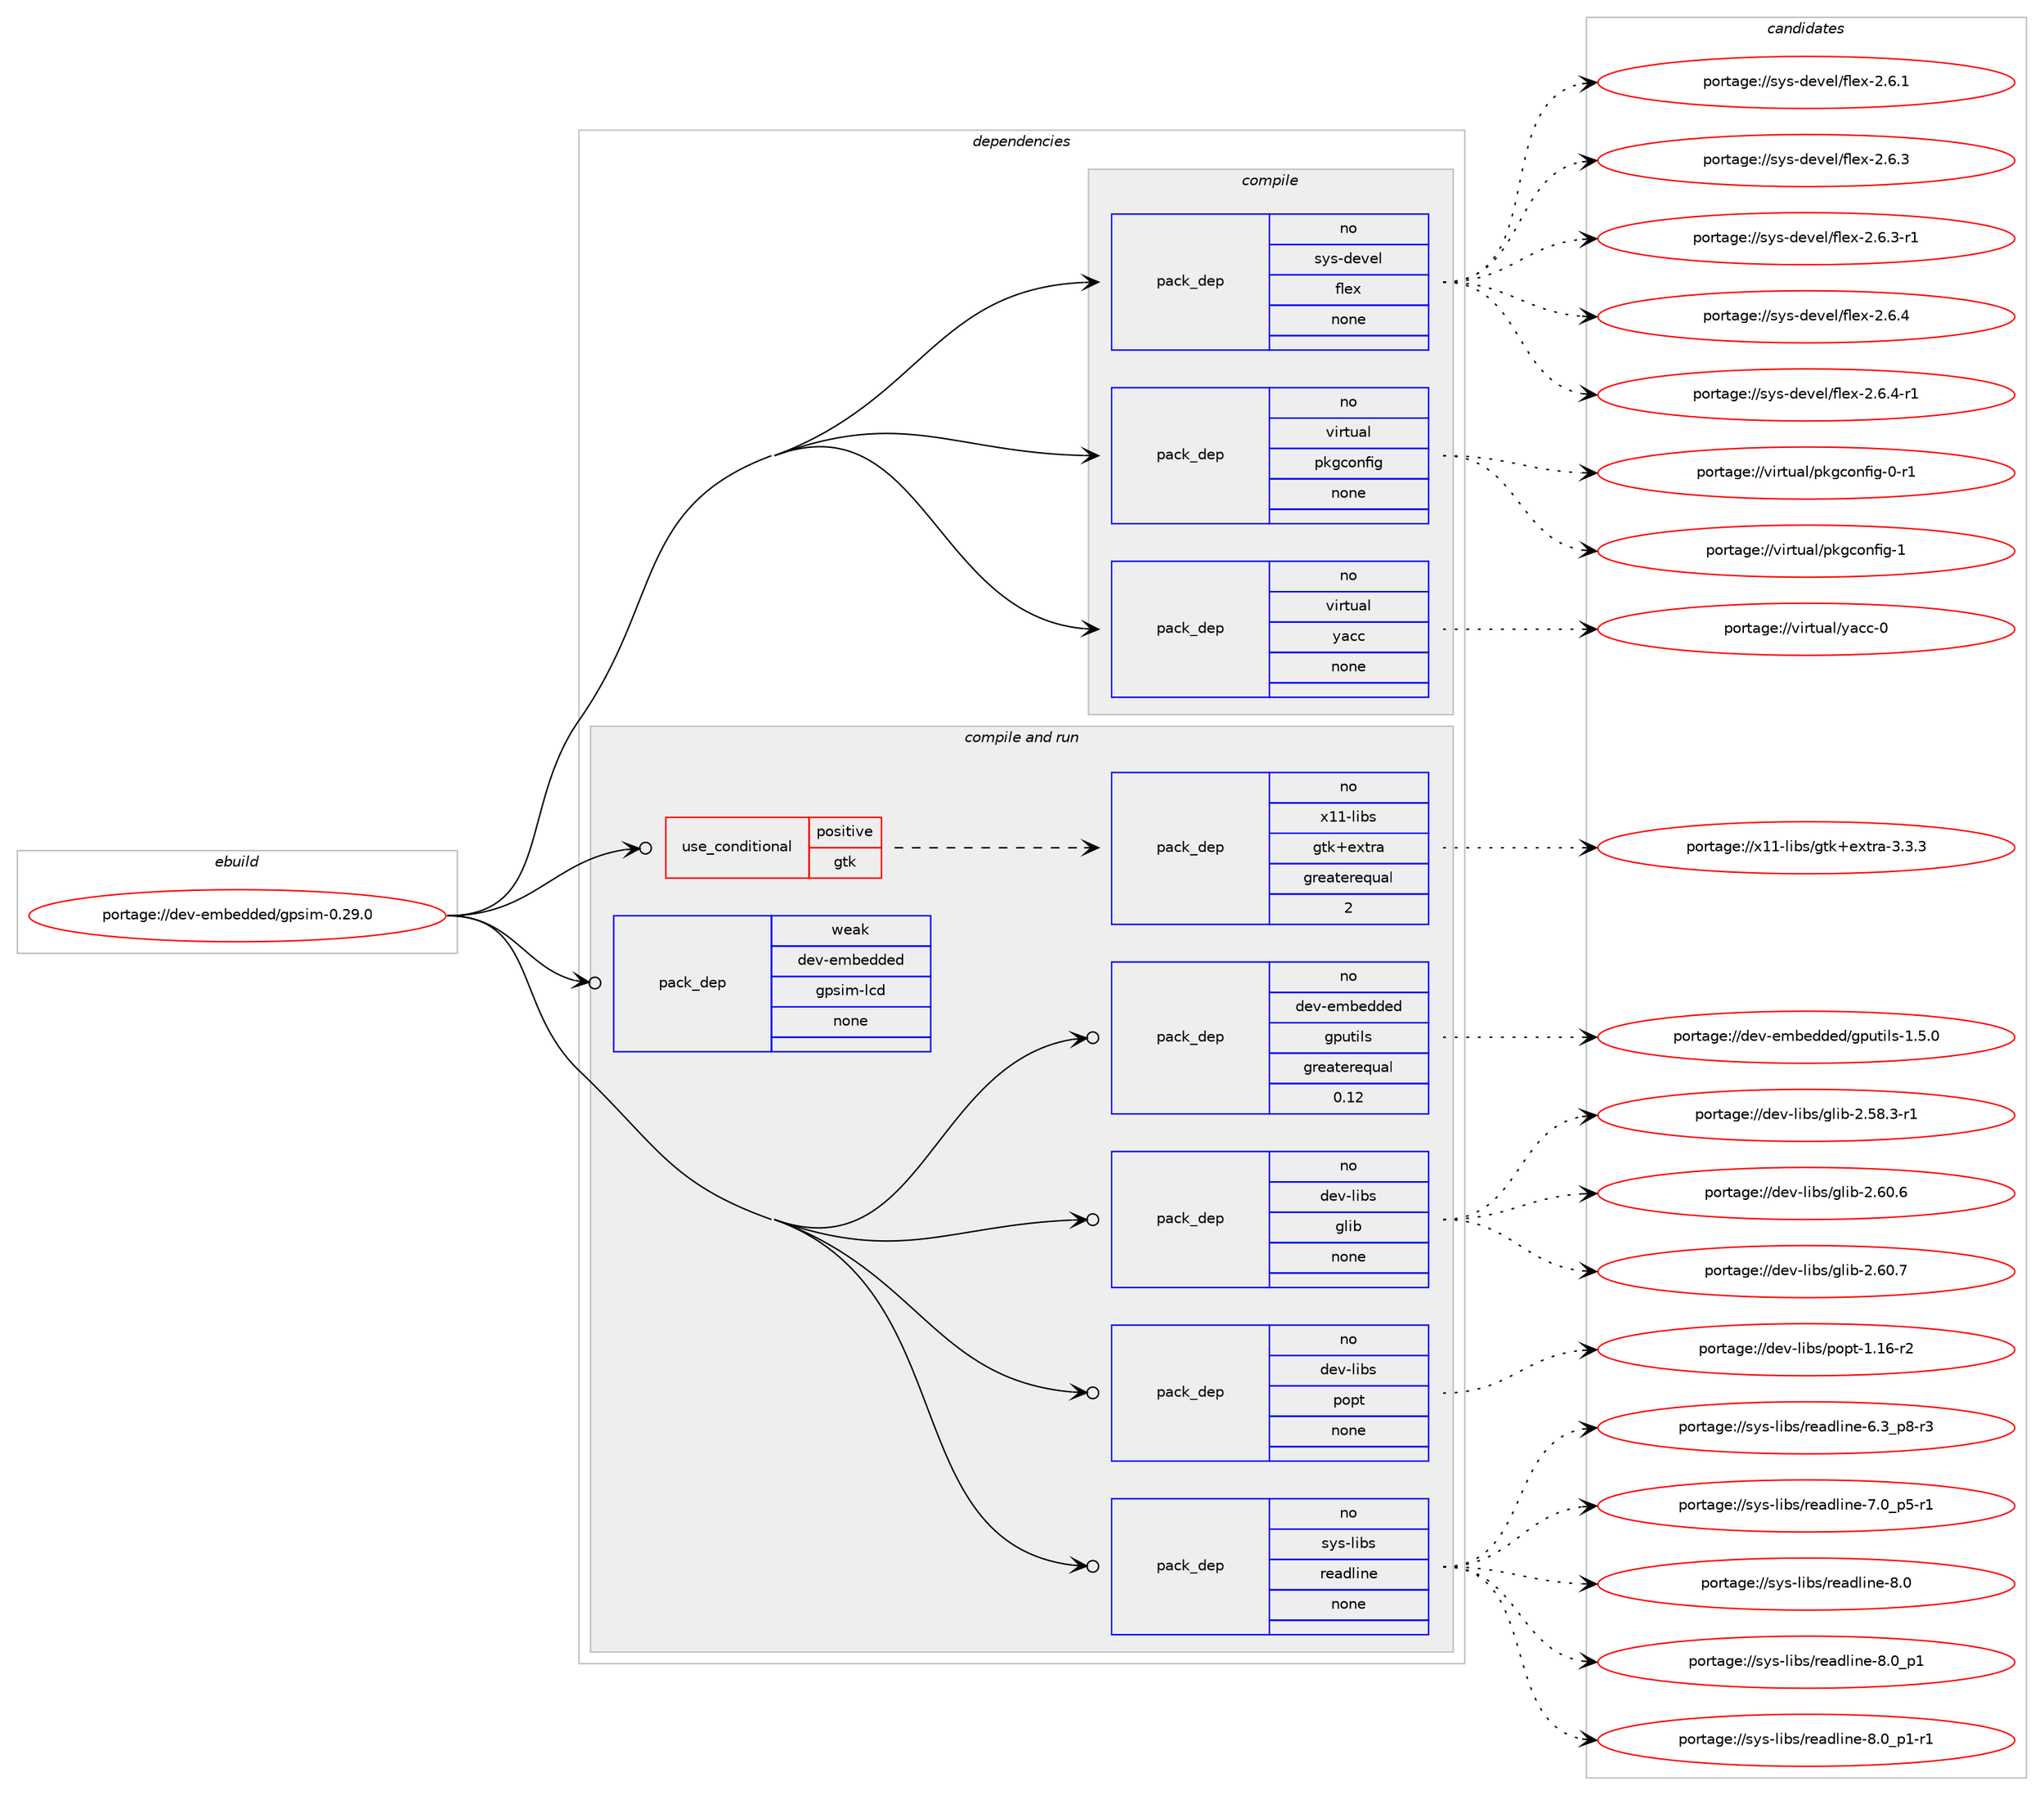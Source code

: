 digraph prolog {

# *************
# Graph options
# *************

newrank=true;
concentrate=true;
compound=true;
graph [rankdir=LR,fontname=Helvetica,fontsize=10,ranksep=1.5];#, ranksep=2.5, nodesep=0.2];
edge  [arrowhead=vee];
node  [fontname=Helvetica,fontsize=10];

# **********
# The ebuild
# **********

subgraph cluster_leftcol {
color=gray;
rank=same;
label=<<i>ebuild</i>>;
id [label="portage://dev-embedded/gpsim-0.29.0", color=red, width=4, href="../dev-embedded/gpsim-0.29.0.svg"];
}

# ****************
# The dependencies
# ****************

subgraph cluster_midcol {
color=gray;
label=<<i>dependencies</i>>;
subgraph cluster_compile {
fillcolor="#eeeeee";
style=filled;
label=<<i>compile</i>>;
subgraph pack44336 {
dependency59428 [label=<<TABLE BORDER="0" CELLBORDER="1" CELLSPACING="0" CELLPADDING="4" WIDTH="220"><TR><TD ROWSPAN="6" CELLPADDING="30">pack_dep</TD></TR><TR><TD WIDTH="110">no</TD></TR><TR><TD>sys-devel</TD></TR><TR><TD>flex</TD></TR><TR><TD>none</TD></TR><TR><TD></TD></TR></TABLE>>, shape=none, color=blue];
}
id:e -> dependency59428:w [weight=20,style="solid",arrowhead="vee"];
subgraph pack44337 {
dependency59429 [label=<<TABLE BORDER="0" CELLBORDER="1" CELLSPACING="0" CELLPADDING="4" WIDTH="220"><TR><TD ROWSPAN="6" CELLPADDING="30">pack_dep</TD></TR><TR><TD WIDTH="110">no</TD></TR><TR><TD>virtual</TD></TR><TR><TD>pkgconfig</TD></TR><TR><TD>none</TD></TR><TR><TD></TD></TR></TABLE>>, shape=none, color=blue];
}
id:e -> dependency59429:w [weight=20,style="solid",arrowhead="vee"];
subgraph pack44338 {
dependency59430 [label=<<TABLE BORDER="0" CELLBORDER="1" CELLSPACING="0" CELLPADDING="4" WIDTH="220"><TR><TD ROWSPAN="6" CELLPADDING="30">pack_dep</TD></TR><TR><TD WIDTH="110">no</TD></TR><TR><TD>virtual</TD></TR><TR><TD>yacc</TD></TR><TR><TD>none</TD></TR><TR><TD></TD></TR></TABLE>>, shape=none, color=blue];
}
id:e -> dependency59430:w [weight=20,style="solid",arrowhead="vee"];
}
subgraph cluster_compileandrun {
fillcolor="#eeeeee";
style=filled;
label=<<i>compile and run</i>>;
subgraph cond13776 {
dependency59431 [label=<<TABLE BORDER="0" CELLBORDER="1" CELLSPACING="0" CELLPADDING="4"><TR><TD ROWSPAN="3" CELLPADDING="10">use_conditional</TD></TR><TR><TD>positive</TD></TR><TR><TD>gtk</TD></TR></TABLE>>, shape=none, color=red];
subgraph pack44339 {
dependency59432 [label=<<TABLE BORDER="0" CELLBORDER="1" CELLSPACING="0" CELLPADDING="4" WIDTH="220"><TR><TD ROWSPAN="6" CELLPADDING="30">pack_dep</TD></TR><TR><TD WIDTH="110">no</TD></TR><TR><TD>x11-libs</TD></TR><TR><TD>gtk+extra</TD></TR><TR><TD>greaterequal</TD></TR><TR><TD>2</TD></TR></TABLE>>, shape=none, color=blue];
}
dependency59431:e -> dependency59432:w [weight=20,style="dashed",arrowhead="vee"];
}
id:e -> dependency59431:w [weight=20,style="solid",arrowhead="odotvee"];
subgraph pack44340 {
dependency59433 [label=<<TABLE BORDER="0" CELLBORDER="1" CELLSPACING="0" CELLPADDING="4" WIDTH="220"><TR><TD ROWSPAN="6" CELLPADDING="30">pack_dep</TD></TR><TR><TD WIDTH="110">no</TD></TR><TR><TD>dev-embedded</TD></TR><TR><TD>gputils</TD></TR><TR><TD>greaterequal</TD></TR><TR><TD>0.12</TD></TR></TABLE>>, shape=none, color=blue];
}
id:e -> dependency59433:w [weight=20,style="solid",arrowhead="odotvee"];
subgraph pack44341 {
dependency59434 [label=<<TABLE BORDER="0" CELLBORDER="1" CELLSPACING="0" CELLPADDING="4" WIDTH="220"><TR><TD ROWSPAN="6" CELLPADDING="30">pack_dep</TD></TR><TR><TD WIDTH="110">no</TD></TR><TR><TD>dev-libs</TD></TR><TR><TD>glib</TD></TR><TR><TD>none</TD></TR><TR><TD></TD></TR></TABLE>>, shape=none, color=blue];
}
id:e -> dependency59434:w [weight=20,style="solid",arrowhead="odotvee"];
subgraph pack44342 {
dependency59435 [label=<<TABLE BORDER="0" CELLBORDER="1" CELLSPACING="0" CELLPADDING="4" WIDTH="220"><TR><TD ROWSPAN="6" CELLPADDING="30">pack_dep</TD></TR><TR><TD WIDTH="110">no</TD></TR><TR><TD>dev-libs</TD></TR><TR><TD>popt</TD></TR><TR><TD>none</TD></TR><TR><TD></TD></TR></TABLE>>, shape=none, color=blue];
}
id:e -> dependency59435:w [weight=20,style="solid",arrowhead="odotvee"];
subgraph pack44343 {
dependency59436 [label=<<TABLE BORDER="0" CELLBORDER="1" CELLSPACING="0" CELLPADDING="4" WIDTH="220"><TR><TD ROWSPAN="6" CELLPADDING="30">pack_dep</TD></TR><TR><TD WIDTH="110">no</TD></TR><TR><TD>sys-libs</TD></TR><TR><TD>readline</TD></TR><TR><TD>none</TD></TR><TR><TD></TD></TR></TABLE>>, shape=none, color=blue];
}
id:e -> dependency59436:w [weight=20,style="solid",arrowhead="odotvee"];
subgraph pack44344 {
dependency59437 [label=<<TABLE BORDER="0" CELLBORDER="1" CELLSPACING="0" CELLPADDING="4" WIDTH="220"><TR><TD ROWSPAN="6" CELLPADDING="30">pack_dep</TD></TR><TR><TD WIDTH="110">weak</TD></TR><TR><TD>dev-embedded</TD></TR><TR><TD>gpsim-lcd</TD></TR><TR><TD>none</TD></TR><TR><TD></TD></TR></TABLE>>, shape=none, color=blue];
}
id:e -> dependency59437:w [weight=20,style="solid",arrowhead="odotvee"];
}
subgraph cluster_run {
fillcolor="#eeeeee";
style=filled;
label=<<i>run</i>>;
}
}

# **************
# The candidates
# **************

subgraph cluster_choices {
rank=same;
color=gray;
label=<<i>candidates</i>>;

subgraph choice44336 {
color=black;
nodesep=1;
choiceportage1151211154510010111810110847102108101120455046544649 [label="portage://sys-devel/flex-2.6.1", color=red, width=4,href="../sys-devel/flex-2.6.1.svg"];
choiceportage1151211154510010111810110847102108101120455046544651 [label="portage://sys-devel/flex-2.6.3", color=red, width=4,href="../sys-devel/flex-2.6.3.svg"];
choiceportage11512111545100101118101108471021081011204550465446514511449 [label="portage://sys-devel/flex-2.6.3-r1", color=red, width=4,href="../sys-devel/flex-2.6.3-r1.svg"];
choiceportage1151211154510010111810110847102108101120455046544652 [label="portage://sys-devel/flex-2.6.4", color=red, width=4,href="../sys-devel/flex-2.6.4.svg"];
choiceportage11512111545100101118101108471021081011204550465446524511449 [label="portage://sys-devel/flex-2.6.4-r1", color=red, width=4,href="../sys-devel/flex-2.6.4-r1.svg"];
dependency59428:e -> choiceportage1151211154510010111810110847102108101120455046544649:w [style=dotted,weight="100"];
dependency59428:e -> choiceportage1151211154510010111810110847102108101120455046544651:w [style=dotted,weight="100"];
dependency59428:e -> choiceportage11512111545100101118101108471021081011204550465446514511449:w [style=dotted,weight="100"];
dependency59428:e -> choiceportage1151211154510010111810110847102108101120455046544652:w [style=dotted,weight="100"];
dependency59428:e -> choiceportage11512111545100101118101108471021081011204550465446524511449:w [style=dotted,weight="100"];
}
subgraph choice44337 {
color=black;
nodesep=1;
choiceportage11810511411611797108471121071039911111010210510345484511449 [label="portage://virtual/pkgconfig-0-r1", color=red, width=4,href="../virtual/pkgconfig-0-r1.svg"];
choiceportage1181051141161179710847112107103991111101021051034549 [label="portage://virtual/pkgconfig-1", color=red, width=4,href="../virtual/pkgconfig-1.svg"];
dependency59429:e -> choiceportage11810511411611797108471121071039911111010210510345484511449:w [style=dotted,weight="100"];
dependency59429:e -> choiceportage1181051141161179710847112107103991111101021051034549:w [style=dotted,weight="100"];
}
subgraph choice44338 {
color=black;
nodesep=1;
choiceportage11810511411611797108471219799994548 [label="portage://virtual/yacc-0", color=red, width=4,href="../virtual/yacc-0.svg"];
dependency59430:e -> choiceportage11810511411611797108471219799994548:w [style=dotted,weight="100"];
}
subgraph choice44339 {
color=black;
nodesep=1;
choiceportage12049494510810598115471031161074310112011611497455146514651 [label="portage://x11-libs/gtk+extra-3.3.3", color=red, width=4,href="../x11-libs/gtk+extra-3.3.3.svg"];
dependency59432:e -> choiceportage12049494510810598115471031161074310112011611497455146514651:w [style=dotted,weight="100"];
}
subgraph choice44340 {
color=black;
nodesep=1;
choiceportage100101118451011099810110010010110047103112117116105108115454946534648 [label="portage://dev-embedded/gputils-1.5.0", color=red, width=4,href="../dev-embedded/gputils-1.5.0.svg"];
dependency59433:e -> choiceportage100101118451011099810110010010110047103112117116105108115454946534648:w [style=dotted,weight="100"];
}
subgraph choice44341 {
color=black;
nodesep=1;
choiceportage10010111845108105981154710310810598455046535646514511449 [label="portage://dev-libs/glib-2.58.3-r1", color=red, width=4,href="../dev-libs/glib-2.58.3-r1.svg"];
choiceportage1001011184510810598115471031081059845504654484654 [label="portage://dev-libs/glib-2.60.6", color=red, width=4,href="../dev-libs/glib-2.60.6.svg"];
choiceportage1001011184510810598115471031081059845504654484655 [label="portage://dev-libs/glib-2.60.7", color=red, width=4,href="../dev-libs/glib-2.60.7.svg"];
dependency59434:e -> choiceportage10010111845108105981154710310810598455046535646514511449:w [style=dotted,weight="100"];
dependency59434:e -> choiceportage1001011184510810598115471031081059845504654484654:w [style=dotted,weight="100"];
dependency59434:e -> choiceportage1001011184510810598115471031081059845504654484655:w [style=dotted,weight="100"];
}
subgraph choice44342 {
color=black;
nodesep=1;
choiceportage10010111845108105981154711211111211645494649544511450 [label="portage://dev-libs/popt-1.16-r2", color=red, width=4,href="../dev-libs/popt-1.16-r2.svg"];
dependency59435:e -> choiceportage10010111845108105981154711211111211645494649544511450:w [style=dotted,weight="100"];
}
subgraph choice44343 {
color=black;
nodesep=1;
choiceportage115121115451081059811547114101971001081051101014554465195112564511451 [label="portage://sys-libs/readline-6.3_p8-r3", color=red, width=4,href="../sys-libs/readline-6.3_p8-r3.svg"];
choiceportage115121115451081059811547114101971001081051101014555464895112534511449 [label="portage://sys-libs/readline-7.0_p5-r1", color=red, width=4,href="../sys-libs/readline-7.0_p5-r1.svg"];
choiceportage1151211154510810598115471141019710010810511010145564648 [label="portage://sys-libs/readline-8.0", color=red, width=4,href="../sys-libs/readline-8.0.svg"];
choiceportage11512111545108105981154711410197100108105110101455646489511249 [label="portage://sys-libs/readline-8.0_p1", color=red, width=4,href="../sys-libs/readline-8.0_p1.svg"];
choiceportage115121115451081059811547114101971001081051101014556464895112494511449 [label="portage://sys-libs/readline-8.0_p1-r1", color=red, width=4,href="../sys-libs/readline-8.0_p1-r1.svg"];
dependency59436:e -> choiceportage115121115451081059811547114101971001081051101014554465195112564511451:w [style=dotted,weight="100"];
dependency59436:e -> choiceportage115121115451081059811547114101971001081051101014555464895112534511449:w [style=dotted,weight="100"];
dependency59436:e -> choiceportage1151211154510810598115471141019710010810511010145564648:w [style=dotted,weight="100"];
dependency59436:e -> choiceportage11512111545108105981154711410197100108105110101455646489511249:w [style=dotted,weight="100"];
dependency59436:e -> choiceportage115121115451081059811547114101971001081051101014556464895112494511449:w [style=dotted,weight="100"];
}
subgraph choice44344 {
color=black;
nodesep=1;
}
}

}
